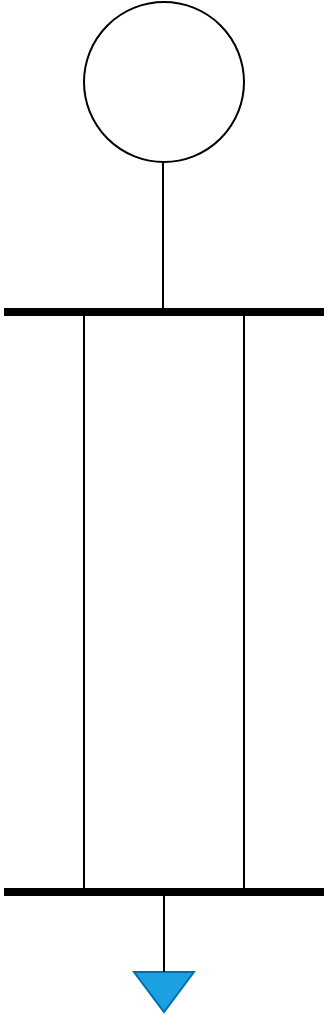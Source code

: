 <mxfile version="24.4.8" type="github">
  <diagram name="Page-1" id="16e2658f-23c8-b752-8be9-c03fbebb8bbe">
    <mxGraphModel dx="1682" dy="955" grid="1" gridSize="10" guides="1" tooltips="1" connect="1" arrows="1" fold="1" page="1" pageScale="1" pageWidth="1100" pageHeight="850" background="none" math="0" shadow="0">
      <root>
        <mxCell id="0" />
        <mxCell id="1" parent="0" />
        <mxCell id="1f1E51N81fm3oBkGHURN-3" value="" style="ellipse;whiteSpace=wrap;html=1;aspect=fixed;" vertex="1" parent="1">
          <mxGeometry x="360" y="40" width="80" height="80" as="geometry" />
        </mxCell>
        <mxCell id="1f1E51N81fm3oBkGHURN-4" value="" style="endArrow=none;html=1;rounded=0;" edge="1" parent="1" source="1f1E51N81fm3oBkGHURN-5">
          <mxGeometry width="50" height="50" relative="1" as="geometry">
            <mxPoint x="399.5" y="190" as="sourcePoint" />
            <mxPoint x="399.5" y="120" as="targetPoint" />
            <Array as="points">
              <mxPoint x="399.5" y="160" />
            </Array>
          </mxGeometry>
        </mxCell>
        <mxCell id="1f1E51N81fm3oBkGHURN-5" value="" style="line;strokeWidth=4;html=1;perimeter=backbonePerimeter;points=[];outlineConnect=0;" vertex="1" parent="1">
          <mxGeometry x="320" y="190" width="160" height="10" as="geometry" />
        </mxCell>
        <mxCell id="1f1E51N81fm3oBkGHURN-6" value="" style="endArrow=none;html=1;rounded=0;" edge="1" parent="1" target="1f1E51N81fm3oBkGHURN-5">
          <mxGeometry width="50" height="50" relative="1" as="geometry">
            <mxPoint x="360" y="483.05" as="sourcePoint" />
            <mxPoint x="360" y="199.996" as="targetPoint" />
          </mxGeometry>
        </mxCell>
        <mxCell id="1f1E51N81fm3oBkGHURN-7" value="" style="endArrow=none;html=1;rounded=0;" edge="1" parent="1" source="1f1E51N81fm3oBkGHURN-8" target="1f1E51N81fm3oBkGHURN-5">
          <mxGeometry width="50" height="50" relative="1" as="geometry">
            <mxPoint x="440" y="489.28" as="sourcePoint" />
            <mxPoint x="440" y="200.002" as="targetPoint" />
            <Array as="points">
              <mxPoint x="440" y="296.28" />
            </Array>
          </mxGeometry>
        </mxCell>
        <mxCell id="1f1E51N81fm3oBkGHURN-8" value="" style="line;strokeWidth=4;html=1;perimeter=backbonePerimeter;points=[];outlineConnect=0;" vertex="1" parent="1">
          <mxGeometry x="320" y="480" width="160" height="10" as="geometry" />
        </mxCell>
        <mxCell id="1f1E51N81fm3oBkGHURN-10" value="" style="triangle;whiteSpace=wrap;html=1;rotation=90;fillColor=#1ba1e2;fontColor=#ffffff;strokeColor=#006EAF;" vertex="1" parent="1">
          <mxGeometry x="390" y="520" width="20" height="30" as="geometry" />
        </mxCell>
        <mxCell id="1f1E51N81fm3oBkGHURN-11" value="" style="endArrow=none;html=1;rounded=0;exitX=0;exitY=0.5;exitDx=0;exitDy=0;" edge="1" parent="1" source="1f1E51N81fm3oBkGHURN-10" target="1f1E51N81fm3oBkGHURN-8">
          <mxGeometry width="50" height="50" relative="1" as="geometry">
            <mxPoint x="400" y="520" as="sourcePoint" />
            <mxPoint x="400.12" y="490" as="targetPoint" />
          </mxGeometry>
        </mxCell>
      </root>
    </mxGraphModel>
  </diagram>
</mxfile>
